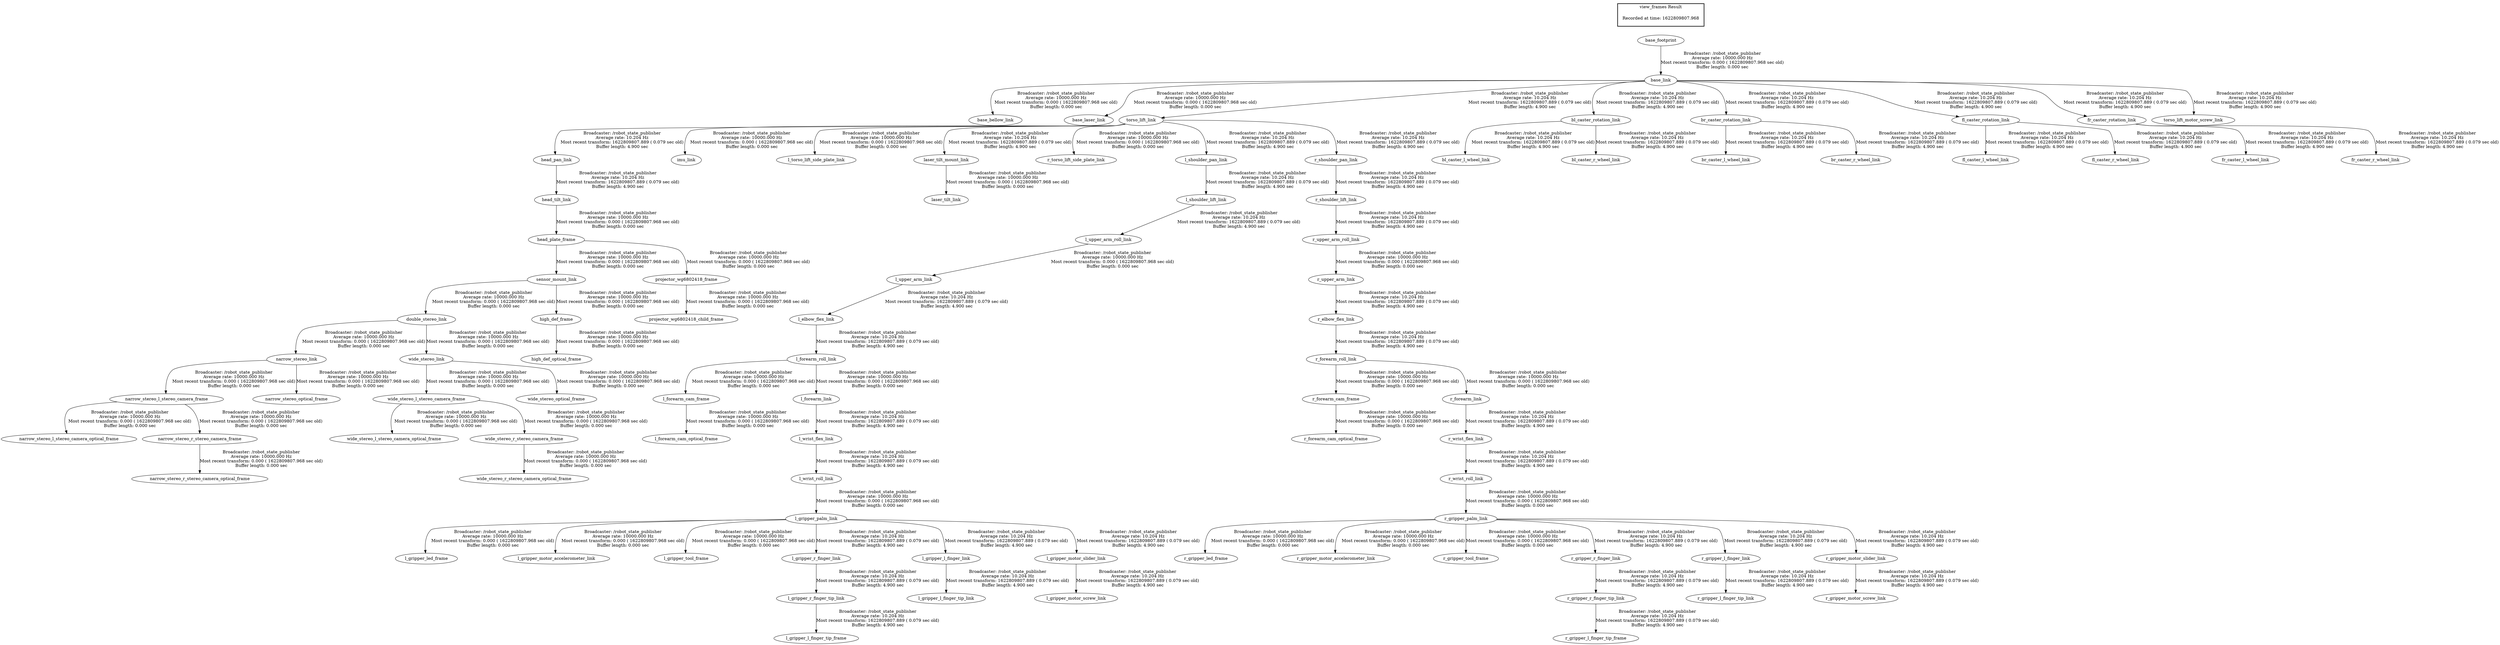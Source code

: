 digraph G {
"base_link" -> "base_bellow_link"[label="Broadcaster: /robot_state_publisher\nAverage rate: 10000.000 Hz\nMost recent transform: 0.000 ( 1622809807.968 sec old)\nBuffer length: 0.000 sec\n"];
"base_footprint" -> "base_link"[label="Broadcaster: /robot_state_publisher\nAverage rate: 10000.000 Hz\nMost recent transform: 0.000 ( 1622809807.968 sec old)\nBuffer length: 0.000 sec\n"];
"base_link" -> "base_laser_link"[label="Broadcaster: /robot_state_publisher\nAverage rate: 10000.000 Hz\nMost recent transform: 0.000 ( 1622809807.968 sec old)\nBuffer length: 0.000 sec\n"];
"sensor_mount_link" -> "double_stereo_link"[label="Broadcaster: /robot_state_publisher\nAverage rate: 10000.000 Hz\nMost recent transform: 0.000 ( 1622809807.968 sec old)\nBuffer length: 0.000 sec\n"];
"head_plate_frame" -> "sensor_mount_link"[label="Broadcaster: /robot_state_publisher\nAverage rate: 10000.000 Hz\nMost recent transform: 0.000 ( 1622809807.968 sec old)\nBuffer length: 0.000 sec\n"];
"head_tilt_link" -> "head_plate_frame"[label="Broadcaster: /robot_state_publisher\nAverage rate: 10000.000 Hz\nMost recent transform: 0.000 ( 1622809807.968 sec old)\nBuffer length: 0.000 sec\n"];
"head_pan_link" -> "head_tilt_link"[label="Broadcaster: /robot_state_publisher\nAverage rate: 10.204 Hz\nMost recent transform: 1622809807.889 ( 0.079 sec old)\nBuffer length: 4.900 sec\n"];
"sensor_mount_link" -> "high_def_frame"[label="Broadcaster: /robot_state_publisher\nAverage rate: 10000.000 Hz\nMost recent transform: 0.000 ( 1622809807.968 sec old)\nBuffer length: 0.000 sec\n"];
"high_def_frame" -> "high_def_optical_frame"[label="Broadcaster: /robot_state_publisher\nAverage rate: 10000.000 Hz\nMost recent transform: 0.000 ( 1622809807.968 sec old)\nBuffer length: 0.000 sec\n"];
"torso_lift_link" -> "imu_link"[label="Broadcaster: /robot_state_publisher\nAverage rate: 10000.000 Hz\nMost recent transform: 0.000 ( 1622809807.968 sec old)\nBuffer length: 0.000 sec\n"];
"base_link" -> "torso_lift_link"[label="Broadcaster: /robot_state_publisher\nAverage rate: 10.204 Hz\nMost recent transform: 1622809807.889 ( 0.079 sec old)\nBuffer length: 4.900 sec\n"];
"l_forearm_roll_link" -> "l_forearm_cam_frame"[label="Broadcaster: /robot_state_publisher\nAverage rate: 10000.000 Hz\nMost recent transform: 0.000 ( 1622809807.968 sec old)\nBuffer length: 0.000 sec\n"];
"l_elbow_flex_link" -> "l_forearm_roll_link"[label="Broadcaster: /robot_state_publisher\nAverage rate: 10.204 Hz\nMost recent transform: 1622809807.889 ( 0.079 sec old)\nBuffer length: 4.900 sec\n"];
"l_forearm_cam_frame" -> "l_forearm_cam_optical_frame"[label="Broadcaster: /robot_state_publisher\nAverage rate: 10000.000 Hz\nMost recent transform: 0.000 ( 1622809807.968 sec old)\nBuffer length: 0.000 sec\n"];
"l_forearm_roll_link" -> "l_forearm_link"[label="Broadcaster: /robot_state_publisher\nAverage rate: 10000.000 Hz\nMost recent transform: 0.000 ( 1622809807.968 sec old)\nBuffer length: 0.000 sec\n"];
"l_gripper_palm_link" -> "l_gripper_led_frame"[label="Broadcaster: /robot_state_publisher\nAverage rate: 10000.000 Hz\nMost recent transform: 0.000 ( 1622809807.968 sec old)\nBuffer length: 0.000 sec\n"];
"l_wrist_roll_link" -> "l_gripper_palm_link"[label="Broadcaster: /robot_state_publisher\nAverage rate: 10000.000 Hz\nMost recent transform: 0.000 ( 1622809807.968 sec old)\nBuffer length: 0.000 sec\n"];
"l_gripper_palm_link" -> "l_gripper_motor_accelerometer_link"[label="Broadcaster: /robot_state_publisher\nAverage rate: 10000.000 Hz\nMost recent transform: 0.000 ( 1622809807.968 sec old)\nBuffer length: 0.000 sec\n"];
"l_wrist_flex_link" -> "l_wrist_roll_link"[label="Broadcaster: /robot_state_publisher\nAverage rate: 10.204 Hz\nMost recent transform: 1622809807.889 ( 0.079 sec old)\nBuffer length: 4.900 sec\n"];
"l_gripper_palm_link" -> "l_gripper_tool_frame"[label="Broadcaster: /robot_state_publisher\nAverage rate: 10000.000 Hz\nMost recent transform: 0.000 ( 1622809807.968 sec old)\nBuffer length: 0.000 sec\n"];
"torso_lift_link" -> "l_torso_lift_side_plate_link"[label="Broadcaster: /robot_state_publisher\nAverage rate: 10000.000 Hz\nMost recent transform: 0.000 ( 1622809807.968 sec old)\nBuffer length: 0.000 sec\n"];
"l_upper_arm_roll_link" -> "l_upper_arm_link"[label="Broadcaster: /robot_state_publisher\nAverage rate: 10000.000 Hz\nMost recent transform: 0.000 ( 1622809807.968 sec old)\nBuffer length: 0.000 sec\n"];
"l_shoulder_lift_link" -> "l_upper_arm_roll_link"[label="Broadcaster: /robot_state_publisher\nAverage rate: 10.204 Hz\nMost recent transform: 1622809807.889 ( 0.079 sec old)\nBuffer length: 4.900 sec\n"];
"laser_tilt_mount_link" -> "laser_tilt_link"[label="Broadcaster: /robot_state_publisher\nAverage rate: 10000.000 Hz\nMost recent transform: 0.000 ( 1622809807.968 sec old)\nBuffer length: 0.000 sec\n"];
"torso_lift_link" -> "laser_tilt_mount_link"[label="Broadcaster: /robot_state_publisher\nAverage rate: 10.204 Hz\nMost recent transform: 1622809807.889 ( 0.079 sec old)\nBuffer length: 4.900 sec\n"];
"double_stereo_link" -> "narrow_stereo_link"[label="Broadcaster: /robot_state_publisher\nAverage rate: 10000.000 Hz\nMost recent transform: 0.000 ( 1622809807.968 sec old)\nBuffer length: 0.000 sec\n"];
"narrow_stereo_link" -> "narrow_stereo_l_stereo_camera_frame"[label="Broadcaster: /robot_state_publisher\nAverage rate: 10000.000 Hz\nMost recent transform: 0.000 ( 1622809807.968 sec old)\nBuffer length: 0.000 sec\n"];
"narrow_stereo_l_stereo_camera_frame" -> "narrow_stereo_l_stereo_camera_optical_frame"[label="Broadcaster: /robot_state_publisher\nAverage rate: 10000.000 Hz\nMost recent transform: 0.000 ( 1622809807.968 sec old)\nBuffer length: 0.000 sec\n"];
"narrow_stereo_link" -> "narrow_stereo_optical_frame"[label="Broadcaster: /robot_state_publisher\nAverage rate: 10000.000 Hz\nMost recent transform: 0.000 ( 1622809807.968 sec old)\nBuffer length: 0.000 sec\n"];
"narrow_stereo_l_stereo_camera_frame" -> "narrow_stereo_r_stereo_camera_frame"[label="Broadcaster: /robot_state_publisher\nAverage rate: 10000.000 Hz\nMost recent transform: 0.000 ( 1622809807.968 sec old)\nBuffer length: 0.000 sec\n"];
"narrow_stereo_r_stereo_camera_frame" -> "narrow_stereo_r_stereo_camera_optical_frame"[label="Broadcaster: /robot_state_publisher\nAverage rate: 10000.000 Hz\nMost recent transform: 0.000 ( 1622809807.968 sec old)\nBuffer length: 0.000 sec\n"];
"projector_wg6802418_frame" -> "projector_wg6802418_child_frame"[label="Broadcaster: /robot_state_publisher\nAverage rate: 10000.000 Hz\nMost recent transform: 0.000 ( 1622809807.968 sec old)\nBuffer length: 0.000 sec\n"];
"head_plate_frame" -> "projector_wg6802418_frame"[label="Broadcaster: /robot_state_publisher\nAverage rate: 10000.000 Hz\nMost recent transform: 0.000 ( 1622809807.968 sec old)\nBuffer length: 0.000 sec\n"];
"r_forearm_roll_link" -> "r_forearm_cam_frame"[label="Broadcaster: /robot_state_publisher\nAverage rate: 10000.000 Hz\nMost recent transform: 0.000 ( 1622809807.968 sec old)\nBuffer length: 0.000 sec\n"];
"r_elbow_flex_link" -> "r_forearm_roll_link"[label="Broadcaster: /robot_state_publisher\nAverage rate: 10.204 Hz\nMost recent transform: 1622809807.889 ( 0.079 sec old)\nBuffer length: 4.900 sec\n"];
"r_forearm_cam_frame" -> "r_forearm_cam_optical_frame"[label="Broadcaster: /robot_state_publisher\nAverage rate: 10000.000 Hz\nMost recent transform: 0.000 ( 1622809807.968 sec old)\nBuffer length: 0.000 sec\n"];
"r_forearm_roll_link" -> "r_forearm_link"[label="Broadcaster: /robot_state_publisher\nAverage rate: 10000.000 Hz\nMost recent transform: 0.000 ( 1622809807.968 sec old)\nBuffer length: 0.000 sec\n"];
"r_gripper_palm_link" -> "r_gripper_led_frame"[label="Broadcaster: /robot_state_publisher\nAverage rate: 10000.000 Hz\nMost recent transform: 0.000 ( 1622809807.968 sec old)\nBuffer length: 0.000 sec\n"];
"r_wrist_roll_link" -> "r_gripper_palm_link"[label="Broadcaster: /robot_state_publisher\nAverage rate: 10000.000 Hz\nMost recent transform: 0.000 ( 1622809807.968 sec old)\nBuffer length: 0.000 sec\n"];
"r_gripper_palm_link" -> "r_gripper_motor_accelerometer_link"[label="Broadcaster: /robot_state_publisher\nAverage rate: 10000.000 Hz\nMost recent transform: 0.000 ( 1622809807.968 sec old)\nBuffer length: 0.000 sec\n"];
"r_wrist_flex_link" -> "r_wrist_roll_link"[label="Broadcaster: /robot_state_publisher\nAverage rate: 10.204 Hz\nMost recent transform: 1622809807.889 ( 0.079 sec old)\nBuffer length: 4.900 sec\n"];
"r_gripper_palm_link" -> "r_gripper_tool_frame"[label="Broadcaster: /robot_state_publisher\nAverage rate: 10000.000 Hz\nMost recent transform: 0.000 ( 1622809807.968 sec old)\nBuffer length: 0.000 sec\n"];
"torso_lift_link" -> "r_torso_lift_side_plate_link"[label="Broadcaster: /robot_state_publisher\nAverage rate: 10000.000 Hz\nMost recent transform: 0.000 ( 1622809807.968 sec old)\nBuffer length: 0.000 sec\n"];
"r_upper_arm_roll_link" -> "r_upper_arm_link"[label="Broadcaster: /robot_state_publisher\nAverage rate: 10000.000 Hz\nMost recent transform: 0.000 ( 1622809807.968 sec old)\nBuffer length: 0.000 sec\n"];
"r_shoulder_lift_link" -> "r_upper_arm_roll_link"[label="Broadcaster: /robot_state_publisher\nAverage rate: 10.204 Hz\nMost recent transform: 1622809807.889 ( 0.079 sec old)\nBuffer length: 4.900 sec\n"];
"double_stereo_link" -> "wide_stereo_link"[label="Broadcaster: /robot_state_publisher\nAverage rate: 10000.000 Hz\nMost recent transform: 0.000 ( 1622809807.968 sec old)\nBuffer length: 0.000 sec\n"];
"wide_stereo_link" -> "wide_stereo_l_stereo_camera_frame"[label="Broadcaster: /robot_state_publisher\nAverage rate: 10000.000 Hz\nMost recent transform: 0.000 ( 1622809807.968 sec old)\nBuffer length: 0.000 sec\n"];
"wide_stereo_l_stereo_camera_frame" -> "wide_stereo_l_stereo_camera_optical_frame"[label="Broadcaster: /robot_state_publisher\nAverage rate: 10000.000 Hz\nMost recent transform: 0.000 ( 1622809807.968 sec old)\nBuffer length: 0.000 sec\n"];
"wide_stereo_link" -> "wide_stereo_optical_frame"[label="Broadcaster: /robot_state_publisher\nAverage rate: 10000.000 Hz\nMost recent transform: 0.000 ( 1622809807.968 sec old)\nBuffer length: 0.000 sec\n"];
"wide_stereo_l_stereo_camera_frame" -> "wide_stereo_r_stereo_camera_frame"[label="Broadcaster: /robot_state_publisher\nAverage rate: 10000.000 Hz\nMost recent transform: 0.000 ( 1622809807.968 sec old)\nBuffer length: 0.000 sec\n"];
"wide_stereo_r_stereo_camera_frame" -> "wide_stereo_r_stereo_camera_optical_frame"[label="Broadcaster: /robot_state_publisher\nAverage rate: 10000.000 Hz\nMost recent transform: 0.000 ( 1622809807.968 sec old)\nBuffer length: 0.000 sec\n"];
"bl_caster_rotation_link" -> "bl_caster_l_wheel_link"[label="Broadcaster: /robot_state_publisher\nAverage rate: 10.204 Hz\nMost recent transform: 1622809807.889 ( 0.079 sec old)\nBuffer length: 4.900 sec\n"];
"base_link" -> "bl_caster_rotation_link"[label="Broadcaster: /robot_state_publisher\nAverage rate: 10.204 Hz\nMost recent transform: 1622809807.889 ( 0.079 sec old)\nBuffer length: 4.900 sec\n"];
"bl_caster_rotation_link" -> "bl_caster_r_wheel_link"[label="Broadcaster: /robot_state_publisher\nAverage rate: 10.204 Hz\nMost recent transform: 1622809807.889 ( 0.079 sec old)\nBuffer length: 4.900 sec\n"];
"br_caster_rotation_link" -> "br_caster_l_wheel_link"[label="Broadcaster: /robot_state_publisher\nAverage rate: 10.204 Hz\nMost recent transform: 1622809807.889 ( 0.079 sec old)\nBuffer length: 4.900 sec\n"];
"base_link" -> "br_caster_rotation_link"[label="Broadcaster: /robot_state_publisher\nAverage rate: 10.204 Hz\nMost recent transform: 1622809807.889 ( 0.079 sec old)\nBuffer length: 4.900 sec\n"];
"br_caster_rotation_link" -> "br_caster_r_wheel_link"[label="Broadcaster: /robot_state_publisher\nAverage rate: 10.204 Hz\nMost recent transform: 1622809807.889 ( 0.079 sec old)\nBuffer length: 4.900 sec\n"];
"fl_caster_rotation_link" -> "fl_caster_l_wheel_link"[label="Broadcaster: /robot_state_publisher\nAverage rate: 10.204 Hz\nMost recent transform: 1622809807.889 ( 0.079 sec old)\nBuffer length: 4.900 sec\n"];
"base_link" -> "fl_caster_rotation_link"[label="Broadcaster: /robot_state_publisher\nAverage rate: 10.204 Hz\nMost recent transform: 1622809807.889 ( 0.079 sec old)\nBuffer length: 4.900 sec\n"];
"fl_caster_rotation_link" -> "fl_caster_r_wheel_link"[label="Broadcaster: /robot_state_publisher\nAverage rate: 10.204 Hz\nMost recent transform: 1622809807.889 ( 0.079 sec old)\nBuffer length: 4.900 sec\n"];
"fr_caster_rotation_link" -> "fr_caster_l_wheel_link"[label="Broadcaster: /robot_state_publisher\nAverage rate: 10.204 Hz\nMost recent transform: 1622809807.889 ( 0.079 sec old)\nBuffer length: 4.900 sec\n"];
"base_link" -> "fr_caster_rotation_link"[label="Broadcaster: /robot_state_publisher\nAverage rate: 10.204 Hz\nMost recent transform: 1622809807.889 ( 0.079 sec old)\nBuffer length: 4.900 sec\n"];
"fr_caster_rotation_link" -> "fr_caster_r_wheel_link"[label="Broadcaster: /robot_state_publisher\nAverage rate: 10.204 Hz\nMost recent transform: 1622809807.889 ( 0.079 sec old)\nBuffer length: 4.900 sec\n"];
"torso_lift_link" -> "head_pan_link"[label="Broadcaster: /robot_state_publisher\nAverage rate: 10.204 Hz\nMost recent transform: 1622809807.889 ( 0.079 sec old)\nBuffer length: 4.900 sec\n"];
"l_upper_arm_link" -> "l_elbow_flex_link"[label="Broadcaster: /robot_state_publisher\nAverage rate: 10.204 Hz\nMost recent transform: 1622809807.889 ( 0.079 sec old)\nBuffer length: 4.900 sec\n"];
"l_gripper_r_finger_tip_link" -> "l_gripper_l_finger_tip_frame"[label="Broadcaster: /robot_state_publisher\nAverage rate: 10.204 Hz\nMost recent transform: 1622809807.889 ( 0.079 sec old)\nBuffer length: 4.900 sec\n"];
"l_gripper_r_finger_link" -> "l_gripper_r_finger_tip_link"[label="Broadcaster: /robot_state_publisher\nAverage rate: 10.204 Hz\nMost recent transform: 1622809807.889 ( 0.079 sec old)\nBuffer length: 4.900 sec\n"];
"l_gripper_palm_link" -> "l_gripper_l_finger_link"[label="Broadcaster: /robot_state_publisher\nAverage rate: 10.204 Hz\nMost recent transform: 1622809807.889 ( 0.079 sec old)\nBuffer length: 4.900 sec\n"];
"l_gripper_l_finger_link" -> "l_gripper_l_finger_tip_link"[label="Broadcaster: /robot_state_publisher\nAverage rate: 10.204 Hz\nMost recent transform: 1622809807.889 ( 0.079 sec old)\nBuffer length: 4.900 sec\n"];
"l_gripper_motor_slider_link" -> "l_gripper_motor_screw_link"[label="Broadcaster: /robot_state_publisher\nAverage rate: 10.204 Hz\nMost recent transform: 1622809807.889 ( 0.079 sec old)\nBuffer length: 4.900 sec\n"];
"l_gripper_palm_link" -> "l_gripper_motor_slider_link"[label="Broadcaster: /robot_state_publisher\nAverage rate: 10.204 Hz\nMost recent transform: 1622809807.889 ( 0.079 sec old)\nBuffer length: 4.900 sec\n"];
"l_gripper_palm_link" -> "l_gripper_r_finger_link"[label="Broadcaster: /robot_state_publisher\nAverage rate: 10.204 Hz\nMost recent transform: 1622809807.889 ( 0.079 sec old)\nBuffer length: 4.900 sec\n"];
"l_shoulder_pan_link" -> "l_shoulder_lift_link"[label="Broadcaster: /robot_state_publisher\nAverage rate: 10.204 Hz\nMost recent transform: 1622809807.889 ( 0.079 sec old)\nBuffer length: 4.900 sec\n"];
"torso_lift_link" -> "l_shoulder_pan_link"[label="Broadcaster: /robot_state_publisher\nAverage rate: 10.204 Hz\nMost recent transform: 1622809807.889 ( 0.079 sec old)\nBuffer length: 4.900 sec\n"];
"l_forearm_link" -> "l_wrist_flex_link"[label="Broadcaster: /robot_state_publisher\nAverage rate: 10.204 Hz\nMost recent transform: 1622809807.889 ( 0.079 sec old)\nBuffer length: 4.900 sec\n"];
"r_upper_arm_link" -> "r_elbow_flex_link"[label="Broadcaster: /robot_state_publisher\nAverage rate: 10.204 Hz\nMost recent transform: 1622809807.889 ( 0.079 sec old)\nBuffer length: 4.900 sec\n"];
"r_gripper_r_finger_tip_link" -> "r_gripper_l_finger_tip_frame"[label="Broadcaster: /robot_state_publisher\nAverage rate: 10.204 Hz\nMost recent transform: 1622809807.889 ( 0.079 sec old)\nBuffer length: 4.900 sec\n"];
"r_gripper_r_finger_link" -> "r_gripper_r_finger_tip_link"[label="Broadcaster: /robot_state_publisher\nAverage rate: 10.204 Hz\nMost recent transform: 1622809807.889 ( 0.079 sec old)\nBuffer length: 4.900 sec\n"];
"r_gripper_palm_link" -> "r_gripper_l_finger_link"[label="Broadcaster: /robot_state_publisher\nAverage rate: 10.204 Hz\nMost recent transform: 1622809807.889 ( 0.079 sec old)\nBuffer length: 4.900 sec\n"];
"r_gripper_l_finger_link" -> "r_gripper_l_finger_tip_link"[label="Broadcaster: /robot_state_publisher\nAverage rate: 10.204 Hz\nMost recent transform: 1622809807.889 ( 0.079 sec old)\nBuffer length: 4.900 sec\n"];
"r_gripper_motor_slider_link" -> "r_gripper_motor_screw_link"[label="Broadcaster: /robot_state_publisher\nAverage rate: 10.204 Hz\nMost recent transform: 1622809807.889 ( 0.079 sec old)\nBuffer length: 4.900 sec\n"];
"r_gripper_palm_link" -> "r_gripper_motor_slider_link"[label="Broadcaster: /robot_state_publisher\nAverage rate: 10.204 Hz\nMost recent transform: 1622809807.889 ( 0.079 sec old)\nBuffer length: 4.900 sec\n"];
"r_gripper_palm_link" -> "r_gripper_r_finger_link"[label="Broadcaster: /robot_state_publisher\nAverage rate: 10.204 Hz\nMost recent transform: 1622809807.889 ( 0.079 sec old)\nBuffer length: 4.900 sec\n"];
"r_shoulder_pan_link" -> "r_shoulder_lift_link"[label="Broadcaster: /robot_state_publisher\nAverage rate: 10.204 Hz\nMost recent transform: 1622809807.889 ( 0.079 sec old)\nBuffer length: 4.900 sec\n"];
"torso_lift_link" -> "r_shoulder_pan_link"[label="Broadcaster: /robot_state_publisher\nAverage rate: 10.204 Hz\nMost recent transform: 1622809807.889 ( 0.079 sec old)\nBuffer length: 4.900 sec\n"];
"r_forearm_link" -> "r_wrist_flex_link"[label="Broadcaster: /robot_state_publisher\nAverage rate: 10.204 Hz\nMost recent transform: 1622809807.889 ( 0.079 sec old)\nBuffer length: 4.900 sec\n"];
"base_link" -> "torso_lift_motor_screw_link"[label="Broadcaster: /robot_state_publisher\nAverage rate: 10.204 Hz\nMost recent transform: 1622809807.889 ( 0.079 sec old)\nBuffer length: 4.900 sec\n"];
edge [style=invis];
 subgraph cluster_legend { style=bold; color=black; label ="view_frames Result";
"Recorded at time: 1622809807.968"[ shape=plaintext ] ;
 }->"base_footprint";
}